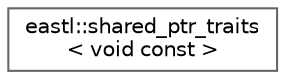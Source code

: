 digraph "类继承关系图"
{
 // LATEX_PDF_SIZE
  bgcolor="transparent";
  edge [fontname=Helvetica,fontsize=10,labelfontname=Helvetica,labelfontsize=10];
  node [fontname=Helvetica,fontsize=10,shape=box,height=0.2,width=0.4];
  rankdir="LR";
  Node0 [id="Node000000",label="eastl::shared_ptr_traits\l\< void const \>",height=0.2,width=0.4,color="grey40", fillcolor="white", style="filled",URL="$structeastl_1_1shared__ptr__traits_3_01void_01const_01_4.html",tooltip=" "];
}
